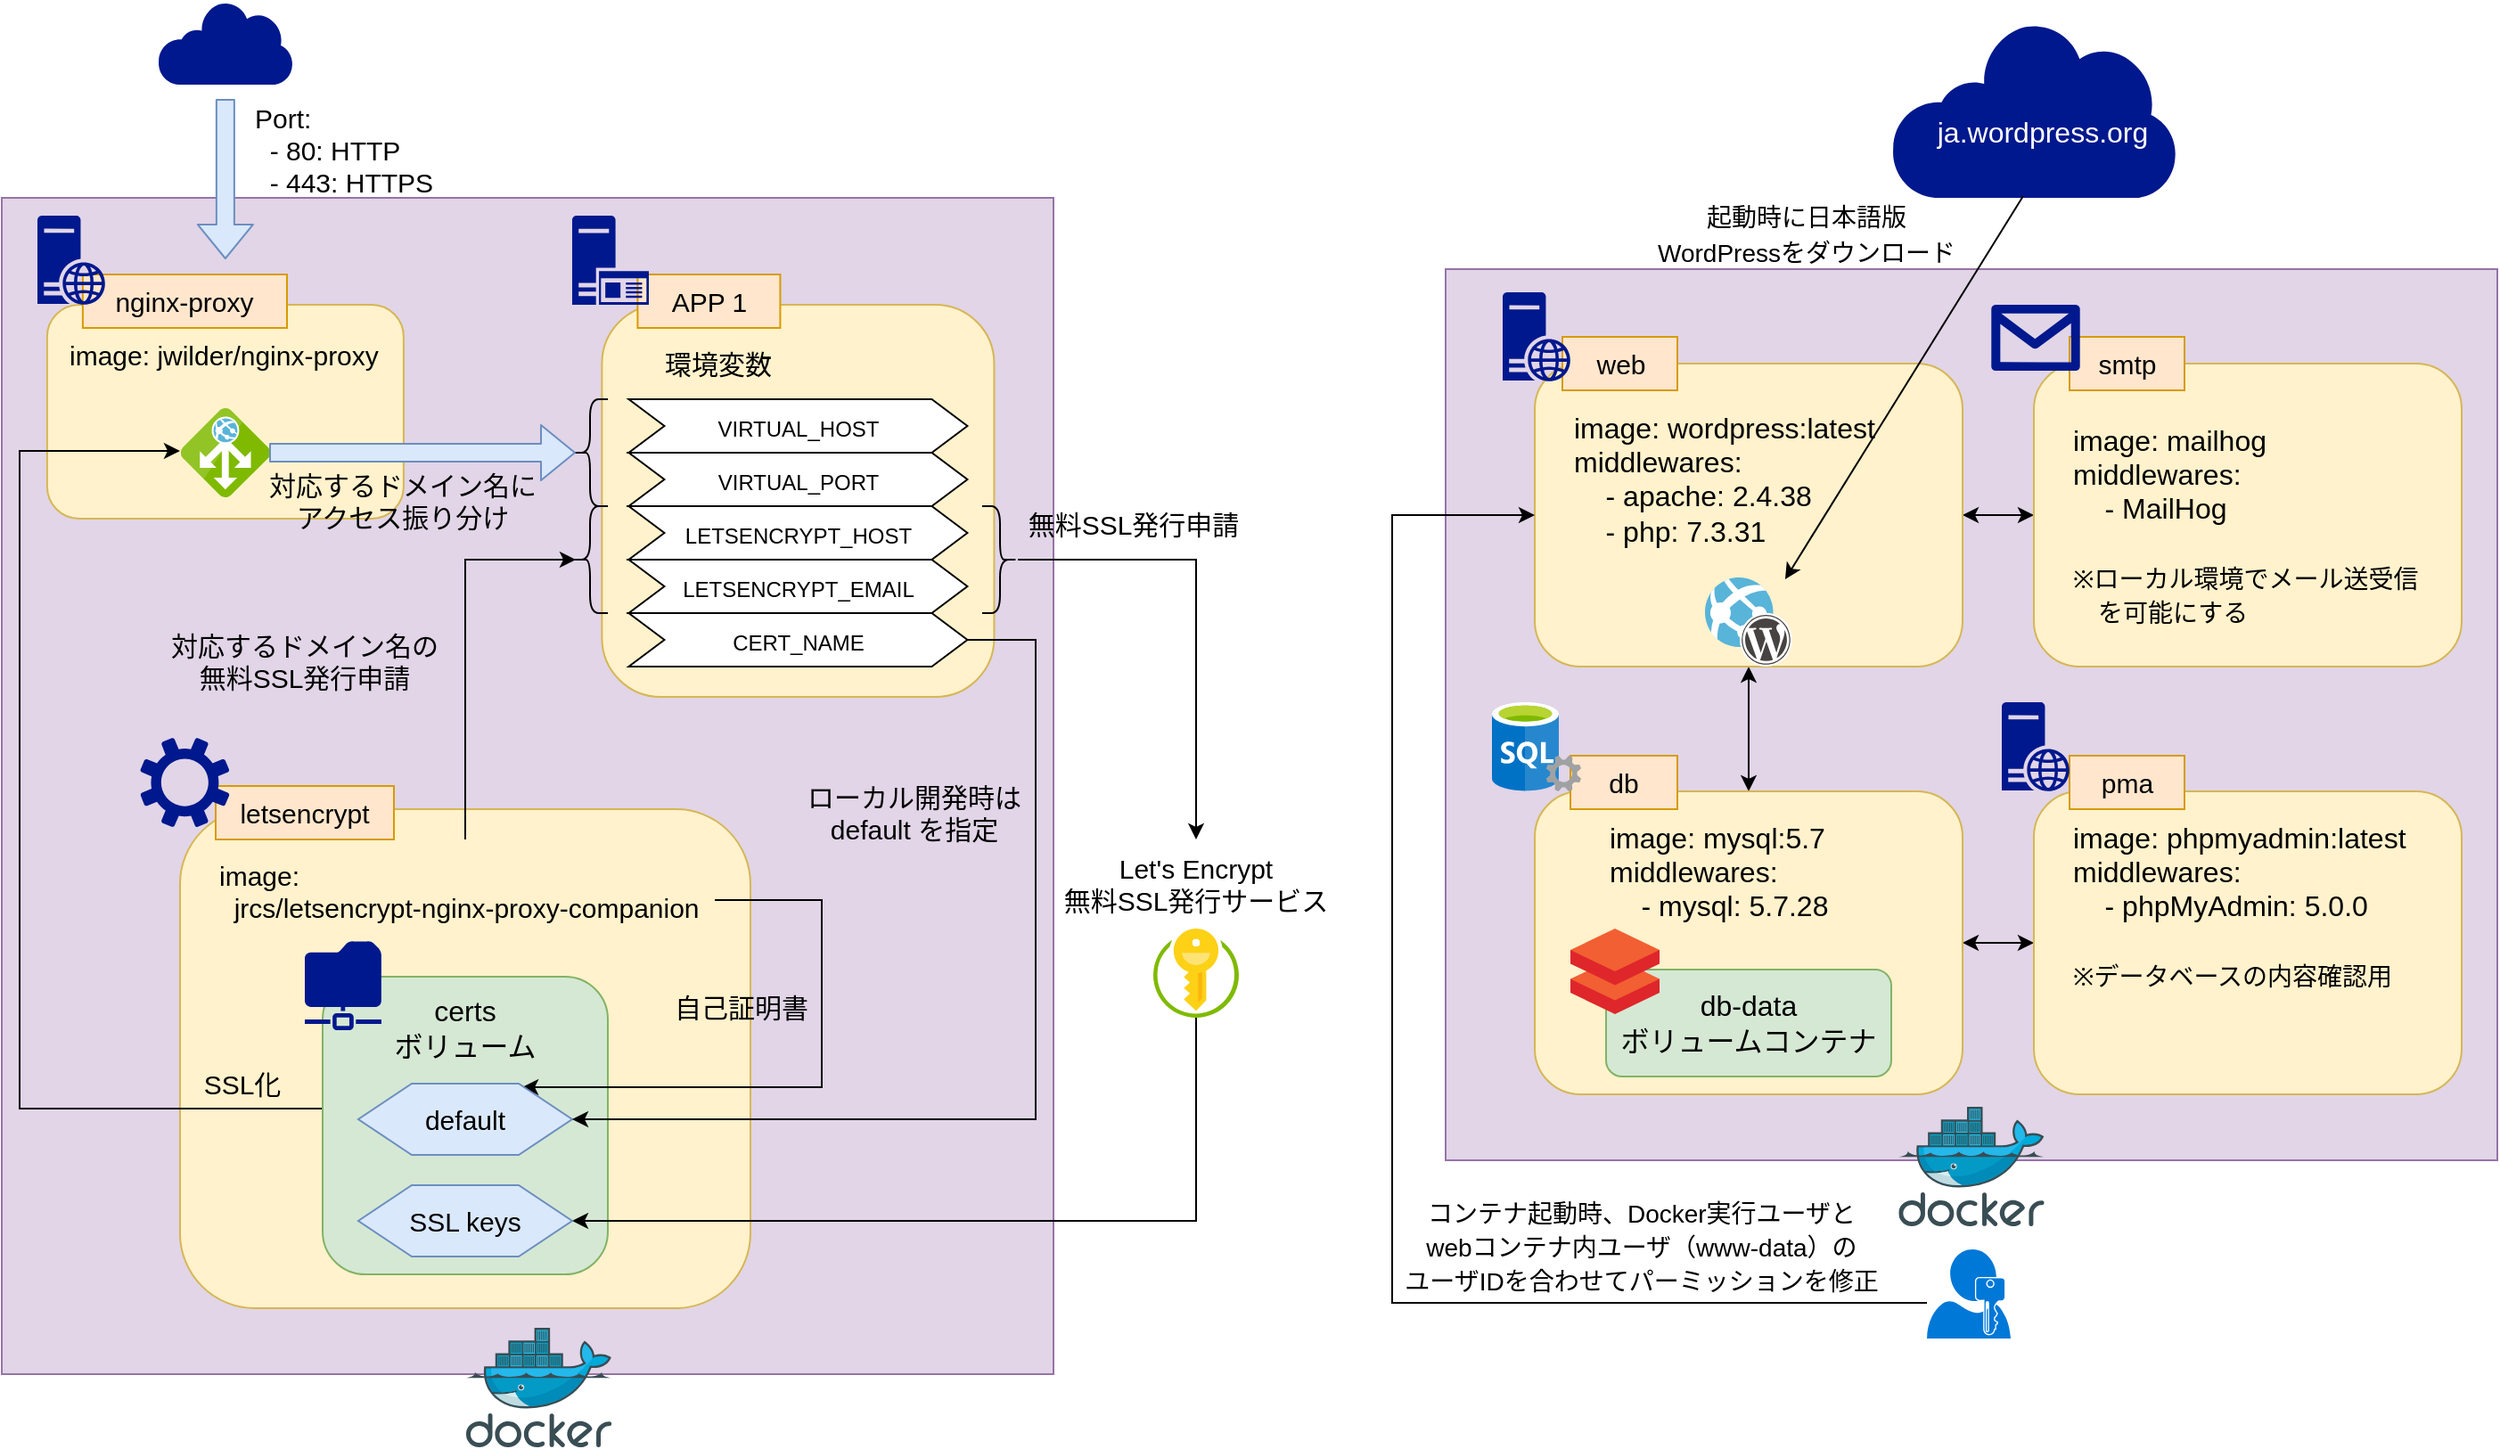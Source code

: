 <mxfile version="12.5.1" type="device"><diagram id="oYGP6UrtTsNAIgC16M4n" name="ページ1"><mxGraphModel dx="1408" dy="804" grid="1" gridSize="10" guides="1" tooltips="1" connect="1" arrows="1" fold="1" page="1" pageScale="1" pageWidth="1169" pageHeight="827" math="0" shadow="0"><root><mxCell id="0"/><mxCell id="1" parent="0"/><mxCell id="wK1j_AsNzxJEVWmwfFim-67" value="" style="rounded=0;whiteSpace=wrap;html=1;fontSize=15;align=center;fillColor=#e1d5e7;strokeColor=#9673a6;" vertex="1" parent="1"><mxGeometry x="830" y="180" width="590" height="500" as="geometry"/></mxCell><mxCell id="wK1j_AsNzxJEVWmwfFim-51" value="" style="aspect=fixed;pointerEvents=1;shadow=0;dashed=0;html=1;strokeColor=none;labelPosition=center;verticalLabelPosition=bottom;verticalAlign=top;align=center;fillColor=#00188D;shape=mxgraph.mscae.enterprise.internet;fontSize=15;" vertex="1" parent="1"><mxGeometry x="1080" y="40.7" width="160.16" height="99.3" as="geometry"/></mxCell><mxCell id="wK1j_AsNzxJEVWmwfFim-47" value="" style="rounded=0;whiteSpace=wrap;html=1;fontSize=15;align=center;fillColor=#e1d5e7;strokeColor=#9673a6;" vertex="1" parent="1"><mxGeometry x="20" y="140" width="590" height="660" as="geometry"/></mxCell><mxCell id="b4y2iu5C6TyIT8BFHeu6-1" style="edgeStyle=orthogonalEdgeStyle;rounded=0;orthogonalLoop=1;jettySize=auto;html=1;entryX=0.5;entryY=0;entryDx=0;entryDy=0;startArrow=classic;startFill=1;" parent="1" source="b4y2iu5C6TyIT8BFHeu6-3" target="b4y2iu5C6TyIT8BFHeu6-12" edge="1"><mxGeometry relative="1" as="geometry"/></mxCell><mxCell id="b4y2iu5C6TyIT8BFHeu6-2" style="edgeStyle=orthogonalEdgeStyle;rounded=0;orthogonalLoop=1;jettySize=auto;html=1;entryX=0;entryY=0.5;entryDx=0;entryDy=0;startArrow=classic;startFill=1;" parent="1" source="b4y2iu5C6TyIT8BFHeu6-3" target="b4y2iu5C6TyIT8BFHeu6-23" edge="1"><mxGeometry relative="1" as="geometry"/></mxCell><mxCell id="b4y2iu5C6TyIT8BFHeu6-3" value="" style="rounded=1;whiteSpace=wrap;html=1;fontSize=16;fillColor=#fff2cc;strokeColor=#d6b656;" parent="1" vertex="1"><mxGeometry x="880" y="233" width="240" height="170" as="geometry"/></mxCell><mxCell id="b4y2iu5C6TyIT8BFHeu6-4" value="image: wordpress:latest&lt;br&gt;middlewares:&lt;br&gt;&amp;nbsp; &amp;nbsp; - apache: 2.4.38&lt;br&gt;&amp;nbsp; &amp;nbsp; - php: 7.3.31&lt;br&gt;" style="text;html=1;strokeColor=none;fillColor=none;align=left;verticalAlign=top;whiteSpace=wrap;rounded=0;fontSize=16;" parent="1" vertex="1"><mxGeometry x="900" y="253" width="200" height="90" as="geometry"/></mxCell><mxCell id="b4y2iu5C6TyIT8BFHeu6-8" value="ja.wordpress.org" style="text;html=1;strokeColor=none;fillColor=none;align=center;verticalAlign=middle;whiteSpace=wrap;rounded=0;fontSize=16;fontColor=#FFFFFF;" parent="1" vertex="1"><mxGeometry x="1090" y="93" width="150" height="20" as="geometry"/></mxCell><mxCell id="b4y2iu5C6TyIT8BFHeu6-9" value="" style="endArrow=classic;html=1;fontSize=16;entryX=0.918;entryY=0.02;entryDx=0;entryDy=0;entryPerimeter=0;" parent="1" target="wK1j_AsNzxJEVWmwfFim-52" edge="1"><mxGeometry width="50" height="50" relative="1" as="geometry"><mxPoint x="1154" y="139" as="sourcePoint"/><mxPoint x="1040" y="343" as="targetPoint"/></mxGeometry></mxCell><mxCell id="b4y2iu5C6TyIT8BFHeu6-10" value="&lt;font style=&quot;font-size: 14px&quot;&gt;起動時に日本語版WordPressをダウンロード&lt;/font&gt;" style="text;html=1;strokeColor=none;fillColor=none;align=center;verticalAlign=middle;whiteSpace=wrap;rounded=0;fontSize=16;" parent="1" vertex="1"><mxGeometry x="945" y="140" width="175" height="40" as="geometry"/></mxCell><mxCell id="b4y2iu5C6TyIT8BFHeu6-11" style="edgeStyle=orthogonalEdgeStyle;rounded=0;orthogonalLoop=1;jettySize=auto;html=1;entryX=0;entryY=0.5;entryDx=0;entryDy=0;startArrow=classic;startFill=1;fontSize=16;" parent="1" source="b4y2iu5C6TyIT8BFHeu6-12" target="b4y2iu5C6TyIT8BFHeu6-16" edge="1"><mxGeometry relative="1" as="geometry"/></mxCell><mxCell id="b4y2iu5C6TyIT8BFHeu6-12" value="" style="rounded=1;whiteSpace=wrap;html=1;fontSize=16;fillColor=#fff2cc;strokeColor=#d6b656;" parent="1" vertex="1"><mxGeometry x="880" y="473" width="240" height="170" as="geometry"/></mxCell><mxCell id="b4y2iu5C6TyIT8BFHeu6-13" value="image: mysql:5.7&lt;br&gt;middlewares:&lt;br&gt;&amp;nbsp; &amp;nbsp; - mysql: 5.7.28" style="text;html=1;strokeColor=none;fillColor=none;align=left;verticalAlign=top;whiteSpace=wrap;rounded=0;fontSize=16;" parent="1" vertex="1"><mxGeometry x="920" y="483" width="160" height="90" as="geometry"/></mxCell><mxCell id="b4y2iu5C6TyIT8BFHeu6-14" value="db-data&lt;br&gt;ボリュームコンテナ" style="rounded=1;whiteSpace=wrap;html=1;fontSize=16;align=center;fillColor=#d5e8d4;strokeColor=#82b366;" parent="1" vertex="1"><mxGeometry x="920" y="573" width="160" height="60" as="geometry"/></mxCell><mxCell id="b4y2iu5C6TyIT8BFHeu6-16" value="" style="rounded=1;whiteSpace=wrap;html=1;fontSize=16;fillColor=#fff2cc;strokeColor=#d6b656;" parent="1" vertex="1"><mxGeometry x="1160" y="473" width="240" height="170" as="geometry"/></mxCell><mxCell id="b4y2iu5C6TyIT8BFHeu6-17" value="image: phpmyadmin:latest&lt;br&gt;middlewares:&lt;br&gt;&amp;nbsp; &amp;nbsp; - phpMyAdmin: 5.0.0&lt;br&gt;&lt;br&gt;&lt;font style=&quot;font-size: 14px&quot;&gt;※データベースの内容確認用&lt;/font&gt;" style="text;html=1;strokeColor=none;fillColor=none;align=left;verticalAlign=top;whiteSpace=wrap;rounded=0;fontSize=16;" parent="1" vertex="1"><mxGeometry x="1180" y="483" width="200" height="110" as="geometry"/></mxCell><mxCell id="b4y2iu5C6TyIT8BFHeu6-22" value="&lt;span style=&quot;font-size: 14px&quot;&gt;コンテナ起動時、Docker実行ユーザと&lt;br&gt;webコンテナ内ユーザ（www-data）の&lt;br&gt;ユーザIDを合わせてパーミッションを修正&lt;br&gt;&lt;/span&gt;" style="text;html=1;strokeColor=none;fillColor=none;align=center;verticalAlign=middle;whiteSpace=wrap;rounded=0;fontSize=16;" parent="1" vertex="1"><mxGeometry x="800" y="693" width="280" height="70" as="geometry"/></mxCell><mxCell id="b4y2iu5C6TyIT8BFHeu6-23" value="" style="rounded=1;whiteSpace=wrap;html=1;fontSize=16;fillColor=#fff2cc;strokeColor=#d6b656;" parent="1" vertex="1"><mxGeometry x="1160" y="233" width="240" height="170" as="geometry"/></mxCell><mxCell id="b4y2iu5C6TyIT8BFHeu6-24" value="image: mailhog&lt;br&gt;middlewares:&lt;br&gt;&amp;nbsp; &amp;nbsp; - MailHog&lt;br&gt;&lt;br&gt;&lt;font style=&quot;font-size: 14px&quot;&gt;※ローカル環境でメール送受信&lt;br&gt;　を可能にする&lt;/font&gt;" style="text;html=1;strokeColor=none;fillColor=none;align=left;verticalAlign=top;whiteSpace=wrap;rounded=0;fontSize=16;" parent="1" vertex="1"><mxGeometry x="1180" y="260" width="200" height="133" as="geometry"/></mxCell><mxCell id="wK1j_AsNzxJEVWmwfFim-2" value="" style="rounded=1;whiteSpace=wrap;html=1;fontSize=16;fillColor=#fff2cc;strokeColor=#d6b656;" vertex="1" parent="1"><mxGeometry x="119.99" y="483" width="320" height="280" as="geometry"/></mxCell><mxCell id="wK1j_AsNzxJEVWmwfFim-3" value="" style="rounded=1;whiteSpace=wrap;html=1;fontSize=16;fillColor=#fff2cc;strokeColor=#d6b656;" vertex="1" parent="1"><mxGeometry x="45.44" y="200" width="200" height="120" as="geometry"/></mxCell><mxCell id="wK1j_AsNzxJEVWmwfFim-4" value="" style="aspect=fixed;html=1;points=[];align=center;image;fontSize=12;image=img/lib/mscae/Docker.svg;" vertex="1" parent="1"><mxGeometry x="280.44" y="774" width="81.71" height="67" as="geometry"/></mxCell><mxCell id="wK1j_AsNzxJEVWmwfFim-18" style="edgeStyle=orthogonalEdgeStyle;rounded=0;orthogonalLoop=1;jettySize=auto;html=1;exitX=0;exitY=0.5;exitDx=0;exitDy=0;entryX=-0.009;entryY=0.48;entryDx=0;entryDy=0;entryPerimeter=0;fontSize=15;" edge="1" parent="1" source="wK1j_AsNzxJEVWmwfFim-5" target="wK1j_AsNzxJEVWmwfFim-17"><mxGeometry relative="1" as="geometry"><Array as="points"><mxPoint x="200" y="651"/><mxPoint x="30" y="651"/><mxPoint x="30" y="282"/></Array></mxGeometry></mxCell><mxCell id="wK1j_AsNzxJEVWmwfFim-5" value="" style="rounded=1;whiteSpace=wrap;html=1;fontSize=16;align=center;fillColor=#d5e8d4;strokeColor=#82b366;" vertex="1" parent="1"><mxGeometry x="200" y="577" width="160" height="167" as="geometry"/></mxCell><mxCell id="wK1j_AsNzxJEVWmwfFim-13" style="edgeStyle=orthogonalEdgeStyle;rounded=0;orthogonalLoop=1;jettySize=auto;html=1;fontSize=15;entryX=0.767;entryY=0.05;entryDx=0;entryDy=0;entryPerimeter=0;" edge="1" parent="1" source="wK1j_AsNzxJEVWmwfFim-6" target="wK1j_AsNzxJEVWmwfFim-11"><mxGeometry relative="1" as="geometry"><Array as="points"><mxPoint x="480" y="534"/><mxPoint x="480" y="639"/></Array></mxGeometry></mxCell><mxCell id="wK1j_AsNzxJEVWmwfFim-37" style="edgeStyle=orthogonalEdgeStyle;rounded=0;orthogonalLoop=1;jettySize=auto;html=1;entryX=0.1;entryY=0.5;entryDx=0;entryDy=0;entryPerimeter=0;fontSize=15;" edge="1" parent="1" source="wK1j_AsNzxJEVWmwfFim-6" target="wK1j_AsNzxJEVWmwfFim-36"><mxGeometry relative="1" as="geometry"><Array as="points"><mxPoint x="280" y="343"/></Array></mxGeometry></mxCell><mxCell id="wK1j_AsNzxJEVWmwfFim-6" value="image:&lt;br&gt;&amp;nbsp; jrcs/letsencrypt-nginx-proxy-companion" style="text;html=1;strokeColor=none;fillColor=none;align=left;verticalAlign=middle;whiteSpace=wrap;rounded=0;fontSize=15;" vertex="1" parent="1"><mxGeometry x="140" y="500" width="280" height="57" as="geometry"/></mxCell><mxCell id="wK1j_AsNzxJEVWmwfFim-7" value="" style="aspect=fixed;pointerEvents=1;shadow=0;dashed=0;html=1;strokeColor=none;labelPosition=center;verticalLabelPosition=bottom;verticalAlign=top;align=center;fillColor=#00188D;shape=mxgraph.mscae.enterprise.shared_folder;fontSize=15;" vertex="1" parent="1"><mxGeometry x="190" y="557" width="43" height="50" as="geometry"/></mxCell><mxCell id="wK1j_AsNzxJEVWmwfFim-8" value="letsencrypt" style="rounded=0;whiteSpace=wrap;html=1;fontSize=15;align=center;fillColor=#ffe6cc;strokeColor=#d79b00;" vertex="1" parent="1"><mxGeometry x="140" y="470" width="100" height="30" as="geometry"/></mxCell><mxCell id="wK1j_AsNzxJEVWmwfFim-45" style="edgeStyle=orthogonalEdgeStyle;rounded=0;orthogonalLoop=1;jettySize=auto;html=1;entryX=1;entryY=0.5;entryDx=0;entryDy=0;fontSize=15;" edge="1" parent="1" source="wK1j_AsNzxJEVWmwfFim-9" target="wK1j_AsNzxJEVWmwfFim-12"><mxGeometry relative="1" as="geometry"><Array as="points"><mxPoint x="690" y="714"/></Array></mxGeometry></mxCell><mxCell id="wK1j_AsNzxJEVWmwfFim-9" value="" style="aspect=fixed;html=1;points=[];align=center;image;fontSize=12;image=img/lib/mscae/Key_Vaults.svg;" vertex="1" parent="1"><mxGeometry x="666" y="550" width="48" height="50" as="geometry"/></mxCell><mxCell id="wK1j_AsNzxJEVWmwfFim-10" value="&lt;span style=&quot;font-size: 16px&quot;&gt;certs&lt;/span&gt;&lt;br style=&quot;font-size: 16px&quot;&gt;&lt;span style=&quot;font-size: 16px&quot;&gt;ボリューム&lt;/span&gt;" style="text;html=1;strokeColor=none;fillColor=none;align=center;verticalAlign=middle;whiteSpace=wrap;rounded=0;fontSize=15;" vertex="1" parent="1"><mxGeometry x="235" y="584" width="90" height="43" as="geometry"/></mxCell><mxCell id="wK1j_AsNzxJEVWmwfFim-11" value="default" style="shape=hexagon;perimeter=hexagonPerimeter2;whiteSpace=wrap;html=1;fontSize=15;align=center;fillColor=#dae8fc;strokeColor=#6c8ebf;" vertex="1" parent="1"><mxGeometry x="219.99" y="637" width="120" height="40" as="geometry"/></mxCell><mxCell id="wK1j_AsNzxJEVWmwfFim-12" value="SSL keys" style="shape=hexagon;perimeter=hexagonPerimeter2;whiteSpace=wrap;html=1;fontSize=15;align=center;fillColor=#dae8fc;strokeColor=#6c8ebf;" vertex="1" parent="1"><mxGeometry x="219.99" y="694" width="120" height="40" as="geometry"/></mxCell><mxCell id="wK1j_AsNzxJEVWmwfFim-14" value="自己証明書" style="text;html=1;strokeColor=none;fillColor=none;align=center;verticalAlign=middle;whiteSpace=wrap;rounded=0;fontSize=15;" vertex="1" parent="1"><mxGeometry x="390" y="584" width="90" height="20" as="geometry"/></mxCell><mxCell id="wK1j_AsNzxJEVWmwfFim-15" value="nginx-proxy" style="rounded=0;whiteSpace=wrap;html=1;fontSize=15;align=center;fillColor=#ffe6cc;strokeColor=#d79b00;" vertex="1" parent="1"><mxGeometry x="65.44" y="183" width="114.56" height="30" as="geometry"/></mxCell><mxCell id="wK1j_AsNzxJEVWmwfFim-16" value="image: jwilder/nginx-proxy" style="text;html=1;strokeColor=none;fillColor=none;align=left;verticalAlign=middle;whiteSpace=wrap;rounded=0;fontSize=15;" vertex="1" parent="1"><mxGeometry x="55.87" y="213" width="179.14" height="30" as="geometry"/></mxCell><mxCell id="wK1j_AsNzxJEVWmwfFim-17" value="" style="aspect=fixed;html=1;points=[];align=center;image;fontSize=12;image=img/lib/mscae/Application_Gateway.svg;" vertex="1" parent="1"><mxGeometry x="120.44" y="258" width="50" height="50" as="geometry"/></mxCell><mxCell id="wK1j_AsNzxJEVWmwfFim-19" value="SSL化" style="text;html=1;strokeColor=none;fillColor=none;align=center;verticalAlign=middle;whiteSpace=wrap;rounded=0;fontSize=15;" vertex="1" parent="1"><mxGeometry x="120.44" y="627" width="70.01" height="20" as="geometry"/></mxCell><mxCell id="wK1j_AsNzxJEVWmwfFim-20" value="" style="aspect=fixed;pointerEvents=1;shadow=0;dashed=0;html=1;strokeColor=none;labelPosition=center;verticalLabelPosition=bottom;verticalAlign=top;align=center;fillColor=#00188D;shape=mxgraph.mscae.enterprise.internet;fontSize=15;" vertex="1" parent="1"><mxGeometry x="107.54" y="29.5" width="75.81" height="47" as="geometry"/></mxCell><mxCell id="wK1j_AsNzxJEVWmwfFim-22" value="" style="shape=flexArrow;endArrow=classic;html=1;fontSize=15;fillColor=#dae8fc;strokeColor=#6c8ebf;" edge="1" parent="1"><mxGeometry width="50" height="50" relative="1" as="geometry"><mxPoint x="145.43" y="84.5" as="sourcePoint"/><mxPoint x="145.43" y="174.5" as="targetPoint"/></mxGeometry></mxCell><mxCell id="wK1j_AsNzxJEVWmwfFim-23" value="&lt;div&gt;&lt;span&gt;Port:&lt;/span&gt;&lt;/div&gt;&lt;div&gt;&lt;span&gt;&amp;nbsp; - 80: HTTP&lt;/span&gt;&lt;/div&gt;&lt;div&gt;&lt;span&gt;&amp;nbsp; - 443: HTTPS&lt;/span&gt;&lt;/div&gt;" style="text;html=1;strokeColor=none;fillColor=none;align=left;verticalAlign=middle;whiteSpace=wrap;rounded=0;fontSize=15;" vertex="1" parent="1"><mxGeometry x="160.44" y="83" width="120" height="60" as="geometry"/></mxCell><mxCell id="wK1j_AsNzxJEVWmwfFim-24" value="" style="rounded=1;whiteSpace=wrap;html=1;fontSize=16;fillColor=#fff2cc;strokeColor=#d6b656;" vertex="1" parent="1"><mxGeometry x="356.71" y="200" width="220.01" height="220" as="geometry"/></mxCell><mxCell id="wK1j_AsNzxJEVWmwfFim-25" value="APP 1" style="rounded=0;whiteSpace=wrap;html=1;fontSize=15;align=center;fillColor=#ffe6cc;strokeColor=#d79b00;" vertex="1" parent="1"><mxGeometry x="376.71" y="183" width="80" height="30" as="geometry"/></mxCell><mxCell id="wK1j_AsNzxJEVWmwfFim-27" value="&lt;font style=&quot;font-size: 12px&quot;&gt;VIRTUAL_HOST&lt;/font&gt;" style="shape=step;perimeter=stepPerimeter;whiteSpace=wrap;html=1;fixedSize=1;fontSize=15;align=center;" vertex="1" parent="1"><mxGeometry x="371.72" y="253" width="190" height="30" as="geometry"/></mxCell><mxCell id="wK1j_AsNzxJEVWmwfFim-28" value="&lt;font style=&quot;font-size: 12px&quot;&gt;VIRTUAL_PORT&lt;/font&gt;" style="shape=step;perimeter=stepPerimeter;whiteSpace=wrap;html=1;fixedSize=1;fontSize=15;align=center;" vertex="1" parent="1"><mxGeometry x="371.72" y="283" width="190" height="30" as="geometry"/></mxCell><mxCell id="wK1j_AsNzxJEVWmwfFim-29" value="&lt;font style=&quot;font-size: 12px&quot;&gt;LETSENCRYPT_HOST&lt;/font&gt;" style="shape=step;perimeter=stepPerimeter;whiteSpace=wrap;html=1;fixedSize=1;fontSize=15;align=center;" vertex="1" parent="1"><mxGeometry x="371.72" y="313" width="190" height="30" as="geometry"/></mxCell><mxCell id="wK1j_AsNzxJEVWmwfFim-30" value="&lt;font style=&quot;font-size: 12px&quot;&gt;LETSENCRYPT_EMAIL&lt;/font&gt;" style="shape=step;perimeter=stepPerimeter;whiteSpace=wrap;html=1;fixedSize=1;fontSize=15;align=center;" vertex="1" parent="1"><mxGeometry x="371.72" y="343" width="190" height="30" as="geometry"/></mxCell><mxCell id="wK1j_AsNzxJEVWmwfFim-43" style="edgeStyle=orthogonalEdgeStyle;rounded=0;orthogonalLoop=1;jettySize=auto;html=1;fontSize=15;entryX=1;entryY=0.5;entryDx=0;entryDy=0;" edge="1" parent="1" source="wK1j_AsNzxJEVWmwfFim-31" target="wK1j_AsNzxJEVWmwfFim-11"><mxGeometry relative="1" as="geometry"><mxPoint x="311" y="680" as="targetPoint"/><Array as="points"><mxPoint x="600" y="388"/><mxPoint x="600" y="657"/></Array></mxGeometry></mxCell><mxCell id="wK1j_AsNzxJEVWmwfFim-31" value="&lt;font style=&quot;font-size: 12px&quot;&gt;CERT_NAME&lt;/font&gt;" style="shape=step;perimeter=stepPerimeter;whiteSpace=wrap;html=1;fixedSize=1;fontSize=15;align=center;" vertex="1" parent="1"><mxGeometry x="371.72" y="373" width="190" height="30" as="geometry"/></mxCell><mxCell id="wK1j_AsNzxJEVWmwfFim-32" value="環境変数" style="text;html=1;strokeColor=none;fillColor=none;align=center;verticalAlign=middle;whiteSpace=wrap;rounded=0;fontSize=15;" vertex="1" parent="1"><mxGeometry x="376.71" y="223" width="90" height="20" as="geometry"/></mxCell><mxCell id="wK1j_AsNzxJEVWmwfFim-33" value="" style="shape=curlyBracket;whiteSpace=wrap;html=1;rounded=1;fontSize=15;align=left;" vertex="1" parent="1"><mxGeometry x="340" y="253" width="20" height="60" as="geometry"/></mxCell><mxCell id="wK1j_AsNzxJEVWmwfFim-35" value="対応するドメイン名にアクセス振り分け" style="text;html=1;strokeColor=none;fillColor=none;align=center;verticalAlign=middle;whiteSpace=wrap;rounded=0;fontSize=15;" vertex="1" parent="1"><mxGeometry x="165.44" y="290" width="160.01" height="40" as="geometry"/></mxCell><mxCell id="wK1j_AsNzxJEVWmwfFim-36" value="" style="shape=curlyBracket;whiteSpace=wrap;html=1;rounded=1;fontSize=15;align=left;" vertex="1" parent="1"><mxGeometry x="340" y="313" width="20" height="60" as="geometry"/></mxCell><mxCell id="wK1j_AsNzxJEVWmwfFim-39" value="対応するドメイン名の&lt;br&gt;無料SSL発行申請" style="text;html=1;strokeColor=none;fillColor=none;align=center;verticalAlign=middle;whiteSpace=wrap;rounded=0;fontSize=15;" vertex="1" parent="1"><mxGeometry x="110.0" y="380" width="160.01" height="40" as="geometry"/></mxCell><mxCell id="wK1j_AsNzxJEVWmwfFim-40" value="Let's Encrypt&lt;br&gt;無料SSL発行サービス" style="text;html=1;strokeColor=none;fillColor=none;align=center;verticalAlign=middle;whiteSpace=wrap;rounded=0;fontSize=15;" vertex="1" parent="1"><mxGeometry x="610" y="500" width="160" height="50" as="geometry"/></mxCell><mxCell id="wK1j_AsNzxJEVWmwfFim-42" style="edgeStyle=orthogonalEdgeStyle;rounded=0;orthogonalLoop=1;jettySize=auto;html=1;entryX=0.5;entryY=0;entryDx=0;entryDy=0;fontSize=15;" edge="1" parent="1" source="wK1j_AsNzxJEVWmwfFim-41" target="wK1j_AsNzxJEVWmwfFim-40"><mxGeometry relative="1" as="geometry"/></mxCell><mxCell id="wK1j_AsNzxJEVWmwfFim-41" value="" style="shape=curlyBracket;whiteSpace=wrap;html=1;rounded=1;fontSize=15;align=left;flipV=1;flipH=1;" vertex="1" parent="1"><mxGeometry x="570" y="313" width="20" height="60" as="geometry"/></mxCell><mxCell id="wK1j_AsNzxJEVWmwfFim-44" value="ローカル開発時は default を指定" style="text;html=1;strokeColor=none;fillColor=none;align=center;verticalAlign=middle;whiteSpace=wrap;rounded=0;fontSize=15;" vertex="1" parent="1"><mxGeometry x="466.71" y="443" width="130" height="83" as="geometry"/></mxCell><mxCell id="wK1j_AsNzxJEVWmwfFim-46" value="無料SSL発行申請" style="text;html=1;strokeColor=none;fillColor=none;align=center;verticalAlign=middle;whiteSpace=wrap;rounded=0;fontSize=15;" vertex="1" parent="1"><mxGeometry x="590" y="303" width="130" height="40" as="geometry"/></mxCell><mxCell id="wK1j_AsNzxJEVWmwfFim-49" value="" style="shape=flexArrow;endArrow=classic;html=1;fontSize=15;fillColor=#dae8fc;strokeColor=#6c8ebf;entryX=0.1;entryY=0.5;entryDx=0;entryDy=0;entryPerimeter=0;" edge="1" parent="1" target="wK1j_AsNzxJEVWmwfFim-33"><mxGeometry width="50" height="50" relative="1" as="geometry"><mxPoint x="170" y="283" as="sourcePoint"/><mxPoint x="211.0" y="373" as="targetPoint"/></mxGeometry></mxCell><mxCell id="wK1j_AsNzxJEVWmwfFim-50" value="" style="aspect=fixed;html=1;points=[];align=center;image;fontSize=12;image=img/lib/mscae/Databricks.svg;" vertex="1" parent="1"><mxGeometry x="900" y="550" width="50" height="48" as="geometry"/></mxCell><mxCell id="wK1j_AsNzxJEVWmwfFim-52" value="" style="aspect=fixed;html=1;points=[];align=center;image;fontSize=12;image=img/lib/mscae/WebAppWordPress.svg;" vertex="1" parent="1"><mxGeometry x="975.5" y="353" width="49" height="50" as="geometry"/></mxCell><mxCell id="wK1j_AsNzxJEVWmwfFim-54" value="web" style="rounded=0;whiteSpace=wrap;html=1;fontSize=15;align=center;fillColor=#ffe6cc;strokeColor=#d79b00;" vertex="1" parent="1"><mxGeometry x="895.5" y="218" width="64.5" height="30" as="geometry"/></mxCell><mxCell id="wK1j_AsNzxJEVWmwfFim-53" value="" style="aspect=fixed;pointerEvents=1;shadow=0;dashed=0;html=1;strokeColor=none;labelPosition=center;verticalLabelPosition=bottom;verticalAlign=top;align=center;fillColor=#00188D;shape=mxgraph.mscae.enterprise.web_server;fontSize=15;fontColor=#FFFFFF;" vertex="1" parent="1"><mxGeometry x="862" y="193" width="38" height="50" as="geometry"/></mxCell><mxCell id="wK1j_AsNzxJEVWmwfFim-56" value="" style="aspect=fixed;pointerEvents=1;shadow=0;dashed=0;html=1;strokeColor=none;labelPosition=center;verticalLabelPosition=bottom;verticalAlign=top;align=center;fillColor=#00188D;shape=mxgraph.mscae.enterprise.web_server;fontSize=15;fontColor=#FFFFFF;" vertex="1" parent="1"><mxGeometry x="40" y="150" width="38" height="50" as="geometry"/></mxCell><mxCell id="wK1j_AsNzxJEVWmwfFim-58" value="db" style="rounded=0;whiteSpace=wrap;html=1;fontSize=15;align=center;fillColor=#ffe6cc;strokeColor=#d79b00;" vertex="1" parent="1"><mxGeometry x="900" y="453" width="60" height="30" as="geometry"/></mxCell><mxCell id="wK1j_AsNzxJEVWmwfFim-59" value="pma" style="rounded=0;whiteSpace=wrap;html=1;fontSize=15;align=center;fillColor=#ffe6cc;strokeColor=#d79b00;" vertex="1" parent="1"><mxGeometry x="1180" y="453" width="64.5" height="30" as="geometry"/></mxCell><mxCell id="wK1j_AsNzxJEVWmwfFim-60" value="" style="aspect=fixed;pointerEvents=1;shadow=0;dashed=0;html=1;strokeColor=none;labelPosition=center;verticalLabelPosition=bottom;verticalAlign=top;align=center;fillColor=#00188D;shape=mxgraph.mscae.enterprise.web_server;fontSize=15;fontColor=#FFFFFF;" vertex="1" parent="1"><mxGeometry x="1142" y="423" width="38" height="50" as="geometry"/></mxCell><mxCell id="wK1j_AsNzxJEVWmwfFim-62" value="" style="aspect=fixed;pointerEvents=1;shadow=0;dashed=0;html=1;strokeColor=none;labelPosition=center;verticalLabelPosition=bottom;verticalAlign=top;align=center;fillColor=#00188D;shape=mxgraph.mscae.enterprise.settings;fontSize=15;fontColor=#FFFFFF;" vertex="1" parent="1"><mxGeometry x="97.72" y="443" width="50" height="50" as="geometry"/></mxCell><mxCell id="wK1j_AsNzxJEVWmwfFim-63" value="smtp" style="rounded=0;whiteSpace=wrap;html=1;fontSize=15;align=center;fillColor=#ffe6cc;strokeColor=#d79b00;" vertex="1" parent="1"><mxGeometry x="1180" y="218" width="64.5" height="30" as="geometry"/></mxCell><mxCell id="wK1j_AsNzxJEVWmwfFim-64" value="" style="aspect=fixed;pointerEvents=1;shadow=0;dashed=0;html=1;strokeColor=none;labelPosition=center;verticalLabelPosition=bottom;verticalAlign=top;align=center;fillColor=#00188D;shape=mxgraph.mscae.enterprise.application_server2;fontSize=15;fontColor=#FFFFFF;" vertex="1" parent="1"><mxGeometry x="339.99" y="150" width="43" height="50" as="geometry"/></mxCell><mxCell id="wK1j_AsNzxJEVWmwfFim-65" value="" style="aspect=fixed;html=1;points=[];align=center;image;fontSize=12;image=img/lib/mscae/SQL_Servers.svg;" vertex="1" parent="1"><mxGeometry x="856" y="423" width="50" height="50" as="geometry"/></mxCell><mxCell id="wK1j_AsNzxJEVWmwfFim-66" value="" style="aspect=fixed;pointerEvents=1;shadow=0;dashed=0;html=1;strokeColor=none;labelPosition=center;verticalLabelPosition=bottom;verticalAlign=top;align=center;fillColor=#00188D;shape=mxgraph.azure.message2;fontSize=15;fontColor=#FFFFFF;" vertex="1" parent="1"><mxGeometry x="1136" y="200" width="50" height="37" as="geometry"/></mxCell><mxCell id="wK1j_AsNzxJEVWmwfFim-68" value="" style="aspect=fixed;html=1;points=[];align=center;image;fontSize=12;image=img/lib/mscae/Docker.svg;" vertex="1" parent="1"><mxGeometry x="1084.14" y="650" width="81.71" height="67" as="geometry"/></mxCell><mxCell id="wK1j_AsNzxJEVWmwfFim-70" style="edgeStyle=orthogonalEdgeStyle;rounded=0;orthogonalLoop=1;jettySize=auto;html=1;entryX=0;entryY=0.5;entryDx=0;entryDy=0;fontSize=15;fontColor=#FFFFFF;" edge="1" parent="1" source="wK1j_AsNzxJEVWmwfFim-69" target="b4y2iu5C6TyIT8BFHeu6-3"><mxGeometry relative="1" as="geometry"><Array as="points"><mxPoint x="800" y="760"/><mxPoint x="800" y="318"/></Array></mxGeometry></mxCell><mxCell id="wK1j_AsNzxJEVWmwfFim-69" value="" style="aspect=fixed;pointerEvents=1;shadow=0;dashed=0;html=1;strokeColor=none;labelPosition=center;verticalLabelPosition=bottom;verticalAlign=top;align=center;shape=mxgraph.mscae.enterprise.user_permissions;fillColor=#0078D7;fontSize=15;fontColor=#FFFFFF;" vertex="1" parent="1"><mxGeometry x="1100" y="730" width="47" height="50" as="geometry"/></mxCell></root></mxGraphModel></diagram></mxfile>